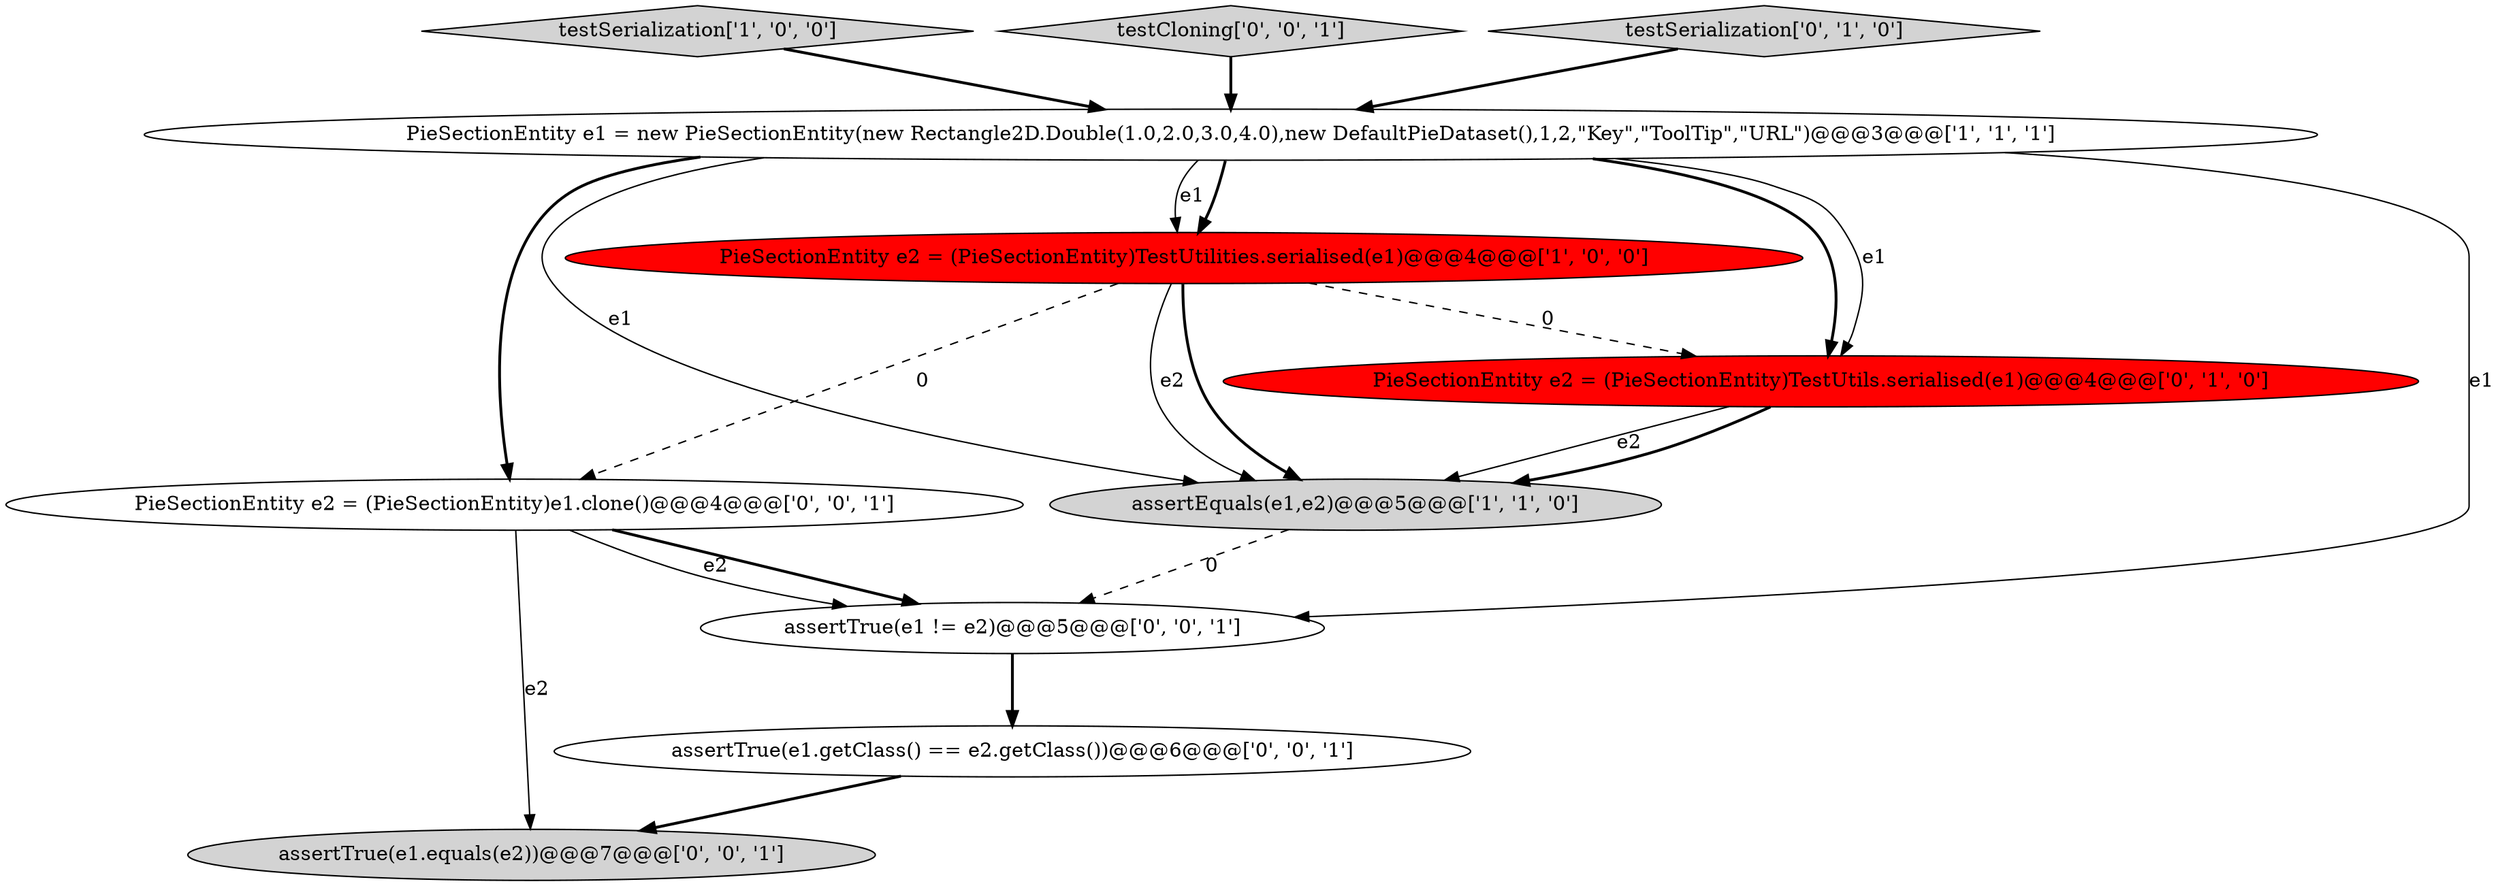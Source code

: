 digraph {
3 [style = filled, label = "PieSectionEntity e2 = (PieSectionEntity)TestUtilities.serialised(e1)@@@4@@@['1', '0', '0']", fillcolor = red, shape = ellipse image = "AAA1AAABBB1BBB"];
10 [style = filled, label = "PieSectionEntity e2 = (PieSectionEntity)e1.clone()@@@4@@@['0', '0', '1']", fillcolor = white, shape = ellipse image = "AAA0AAABBB3BBB"];
8 [style = filled, label = "assertTrue(e1 != e2)@@@5@@@['0', '0', '1']", fillcolor = white, shape = ellipse image = "AAA0AAABBB3BBB"];
0 [style = filled, label = "PieSectionEntity e1 = new PieSectionEntity(new Rectangle2D.Double(1.0,2.0,3.0,4.0),new DefaultPieDataset(),1,2,\"Key\",\"ToolTip\",\"URL\")@@@3@@@['1', '1', '1']", fillcolor = white, shape = ellipse image = "AAA0AAABBB1BBB"];
7 [style = filled, label = "assertTrue(e1.equals(e2))@@@7@@@['0', '0', '1']", fillcolor = lightgray, shape = ellipse image = "AAA0AAABBB3BBB"];
2 [style = filled, label = "testSerialization['1', '0', '0']", fillcolor = lightgray, shape = diamond image = "AAA0AAABBB1BBB"];
9 [style = filled, label = "testCloning['0', '0', '1']", fillcolor = lightgray, shape = diamond image = "AAA0AAABBB3BBB"];
5 [style = filled, label = "testSerialization['0', '1', '0']", fillcolor = lightgray, shape = diamond image = "AAA0AAABBB2BBB"];
1 [style = filled, label = "assertEquals(e1,e2)@@@5@@@['1', '1', '0']", fillcolor = lightgray, shape = ellipse image = "AAA0AAABBB1BBB"];
4 [style = filled, label = "PieSectionEntity e2 = (PieSectionEntity)TestUtils.serialised(e1)@@@4@@@['0', '1', '0']", fillcolor = red, shape = ellipse image = "AAA1AAABBB2BBB"];
6 [style = filled, label = "assertTrue(e1.getClass() == e2.getClass())@@@6@@@['0', '0', '1']", fillcolor = white, shape = ellipse image = "AAA0AAABBB3BBB"];
0->3 [style = bold, label=""];
10->7 [style = solid, label="e2"];
9->0 [style = bold, label=""];
3->1 [style = bold, label=""];
4->1 [style = solid, label="e2"];
3->1 [style = solid, label="e2"];
8->6 [style = bold, label=""];
0->3 [style = solid, label="e1"];
3->4 [style = dashed, label="0"];
0->10 [style = bold, label=""];
2->0 [style = bold, label=""];
10->8 [style = bold, label=""];
5->0 [style = bold, label=""];
0->1 [style = solid, label="e1"];
0->8 [style = solid, label="e1"];
0->4 [style = bold, label=""];
1->8 [style = dashed, label="0"];
4->1 [style = bold, label=""];
3->10 [style = dashed, label="0"];
6->7 [style = bold, label=""];
10->8 [style = solid, label="e2"];
0->4 [style = solid, label="e1"];
}

